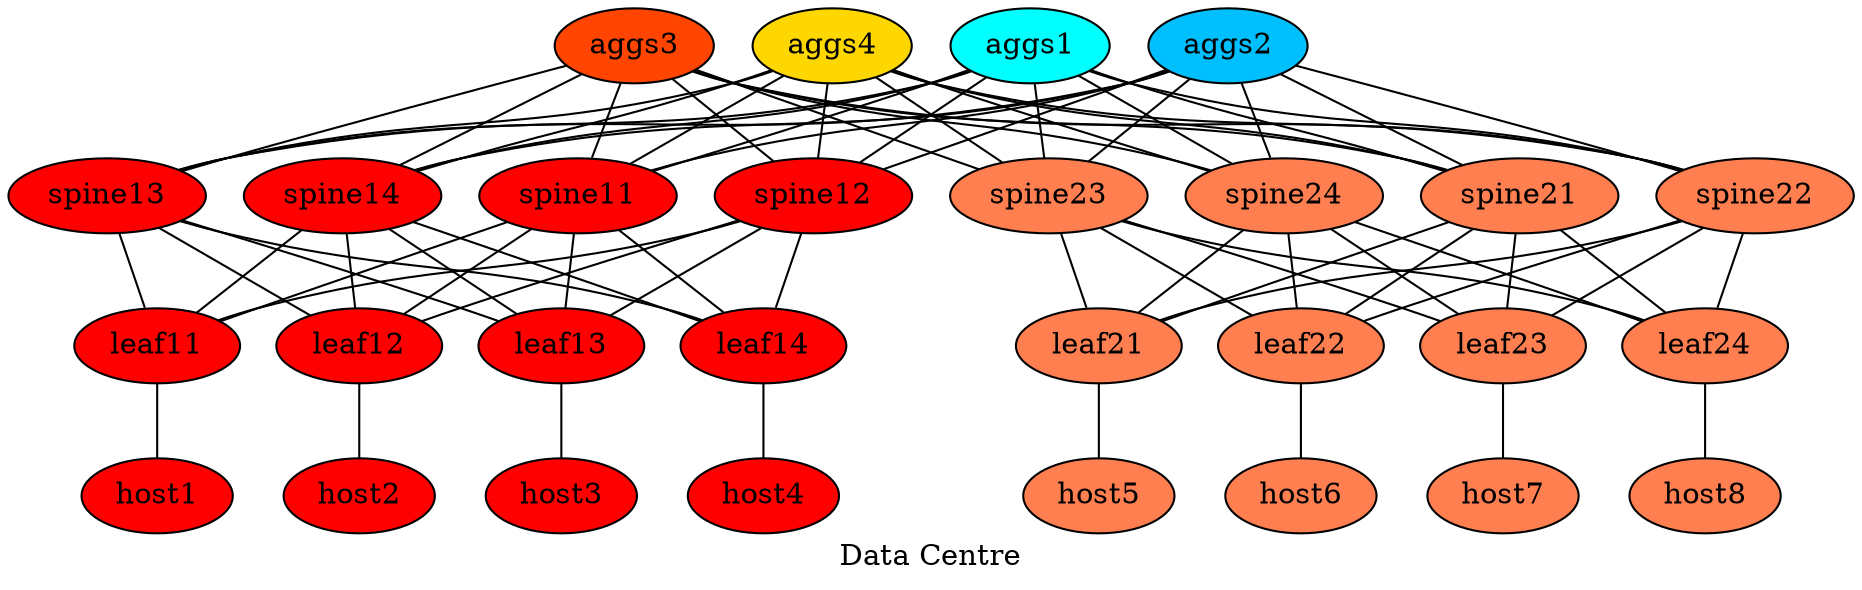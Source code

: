 strict graph {
	graph [label="Data Centre"];
	aggs1	 [dev_type="microsoft-sonic",
		fillcolor=cyan,
		pod=None,
		style=filled];
	spine11	 [dev_type="microsoft-sonic",
		fillcolor=red,
		pod=A,
		style=filled];
	aggs1 -- spine11	 [link_type=link_dc];
	spine12	 [dev_type="microsoft-sonic",
		fillcolor=red,
		pod=A,
		style=filled];
	aggs1 -- spine12	 [link_type=link_dc];
	spine13	 [dev_type="microsoft-sonic",
		fillcolor=red,
		pod=A,
		style=filled];
	aggs1 -- spine13	 [link_type=link_dc];
	spine14	 [dev_type="microsoft-sonic",
		fillcolor=red,
		pod=A,
		style=filled];
	aggs1 -- spine14	 [link_type=link_dc];
	spine21	 [dev_type="microsoft-sonic",
		fillcolor=coral,
		pod=B,
		style=filled];
	aggs1 -- spine21	 [link_type=link_dc];
	spine22	 [dev_type="microsoft-sonic",
		fillcolor=coral,
		pod=B,
		style=filled];
	aggs1 -- spine22	 [link_type=link_dc];
	spine23	 [dev_type="microsoft-sonic",
		fillcolor=coral,
		pod=B,
		style=filled];
	aggs1 -- spine23	 [link_type=link_dc];
	spine24	 [dev_type="microsoft-sonic",
		fillcolor=coral,
		pod=B,
		style=filled];
	aggs1 -- spine24	 [link_type=link_dc];
	leaf11	 [dev_type="microsoft-sonic",
		fillcolor=red,
		pod=A,
		style=filled];
	spine11 -- leaf11	 [link_type=link_dc];
	leaf12	 [dev_type="microsoft-sonic",
		fillcolor=red,
		pod=A,
		style=filled];
	spine11 -- leaf12	 [link_type=link_dc];
	leaf13	 [dev_type="microsoft-sonic",
		fillcolor=red,
		pod=A,
		style=filled];
	spine11 -- leaf13	 [link_type=link_dc];
	leaf14	 [dev_type="microsoft-sonic",
		fillcolor=red,
		pod=A,
		style=filled];
	spine11 -- leaf14	 [link_type=link_dc];
	spine12 -- leaf11	 [link_type=link_dc];
	spine12 -- leaf12	 [link_type=link_dc];
	spine12 -- leaf13	 [link_type=link_dc];
	spine12 -- leaf14	 [link_type=link_dc];
	spine13 -- leaf11	 [link_type=link_dc];
	spine13 -- leaf12	 [link_type=link_dc];
	spine13 -- leaf13	 [link_type=link_dc];
	spine13 -- leaf14	 [link_type=link_dc];
	spine14 -- leaf11	 [link_type=link_dc];
	spine14 -- leaf12	 [link_type=link_dc];
	spine14 -- leaf13	 [link_type=link_dc];
	spine14 -- leaf14	 [link_type=link_dc];
	leaf21	 [dev_type="microsoft-sonic",
		fillcolor=coral,
		pod=B,
		style=filled];
	spine21 -- leaf21	 [link_type=link_dc];
	leaf22	 [dev_type="microsoft-sonic",
		fillcolor=coral,
		pod=B,
		style=filled];
	spine21 -- leaf22	 [link_type=link_dc];
	leaf23	 [dev_type="microsoft-sonic",
		fillcolor=coral,
		pod=B,
		style=filled];
	spine21 -- leaf23	 [link_type=link_dc];
	leaf24	 [dev_type="microsoft-sonic",
		fillcolor=coral,
		pod=B,
		style=filled];
	spine21 -- leaf24	 [link_type=link_dc];
	spine22 -- leaf21	 [link_type=link_dc];
	spine22 -- leaf22	 [link_type=link_dc];
	spine22 -- leaf23	 [link_type=link_dc];
	spine22 -- leaf24	 [link_type=link_dc];
	spine23 -- leaf21	 [link_type=link_dc];
	spine23 -- leaf22	 [link_type=link_dc];
	spine23 -- leaf23	 [link_type=link_dc];
	spine23 -- leaf24	 [link_type=link_dc];
	spine24 -- leaf21	 [link_type=link_dc];
	spine24 -- leaf22	 [link_type=link_dc];
	spine24 -- leaf23	 [link_type=link_dc];
	spine24 -- leaf24	 [link_type=link_dc];
	aggs2	 [dev_type="microsoft-sonic",
		fillcolor=deepskyblue,
		pod=None,
		style=filled];
	aggs2 -- spine11	 [link_type=link_dc];
	aggs2 -- spine12	 [link_type=link_dc];
	aggs2 -- spine13	 [link_type=link_dc];
	aggs2 -- spine14	 [link_type=link_dc];
	aggs2 -- spine21	 [link_type=link_dc];
	aggs2 -- spine22	 [link_type=link_dc];
	aggs2 -- spine23	 [link_type=link_dc];
	aggs2 -- spine24	 [link_type=link_dc];
	aggs3	 [dev_type="microsoft-sonic",
		fillcolor=orangered,
		pod=None,
		style=filled];
	aggs3 -- spine11	 [link_type=link_dc];
	aggs3 -- spine12	 [link_type=link_dc];
	aggs3 -- spine13	 [link_type=link_dc];
	aggs3 -- spine14	 [link_type=link_dc];
	aggs3 -- spine21	 [link_type=link_dc];
	aggs3 -- spine22	 [link_type=link_dc];
	aggs3 -- spine23	 [link_type=link_dc];
	aggs3 -- spine24	 [link_type=link_dc];
	aggs4	 [dev_type="microsoft-sonic",
		fillcolor=gold,
		pod=None,
		style=filled];
	aggs4 -- spine11	 [link_type=link_dc];
	aggs4 -- spine12	 [link_type=link_dc];
	aggs4 -- spine13	 [link_type=link_dc];
	aggs4 -- spine14	 [link_type=link_dc];
	aggs4 -- spine21	 [link_type=link_dc];
	aggs4 -- spine22	 [link_type=link_dc];
	aggs4 -- spine23	 [link_type=link_dc];
	aggs4 -- spine24	 [link_type=link_dc];
	host1	 [dev_type=ubuntu,
		fillcolor=red,
		pod=A,
		style=filled];
	leaf11 -- host1	 [link_type=link_customer];
	host2	 [dev_type=ubuntu,
		fillcolor=red,
		pod=A,
		style=filled];
	leaf12 -- host2	 [link_type=link_customer];
	host3	 [dev_type=ubuntu,
		fillcolor=red,
		pod=A,
		style=filled];
	leaf13 -- host3	 [link_type=link_customer];
	host4	 [dev_type=ubuntu,
		fillcolor=red,
		pod=A,
		style=filled];
	leaf14 -- host4	 [link_type=link_customer];
	host5	 [dev_type=ubuntu,
		fillcolor=coral,
		pod=B,
		style=filled];
	leaf21 -- host5	 [link_type=link_customer];
	host6	 [dev_type=ubuntu,
		fillcolor=coral,
		pod=B,
		style=filled];
	leaf22 -- host6	 [link_type=link_customer];
	host7	 [dev_type=ubuntu,
		fillcolor=coral,
		pod=B,
		style=filled];
	leaf23 -- host7	 [link_type=link_customer];
	host8	 [dev_type=ubuntu,
		fillcolor=coral,
		pod=B,
		style=filled];
	leaf24 -- host8	 [link_type=link_customer];
}
